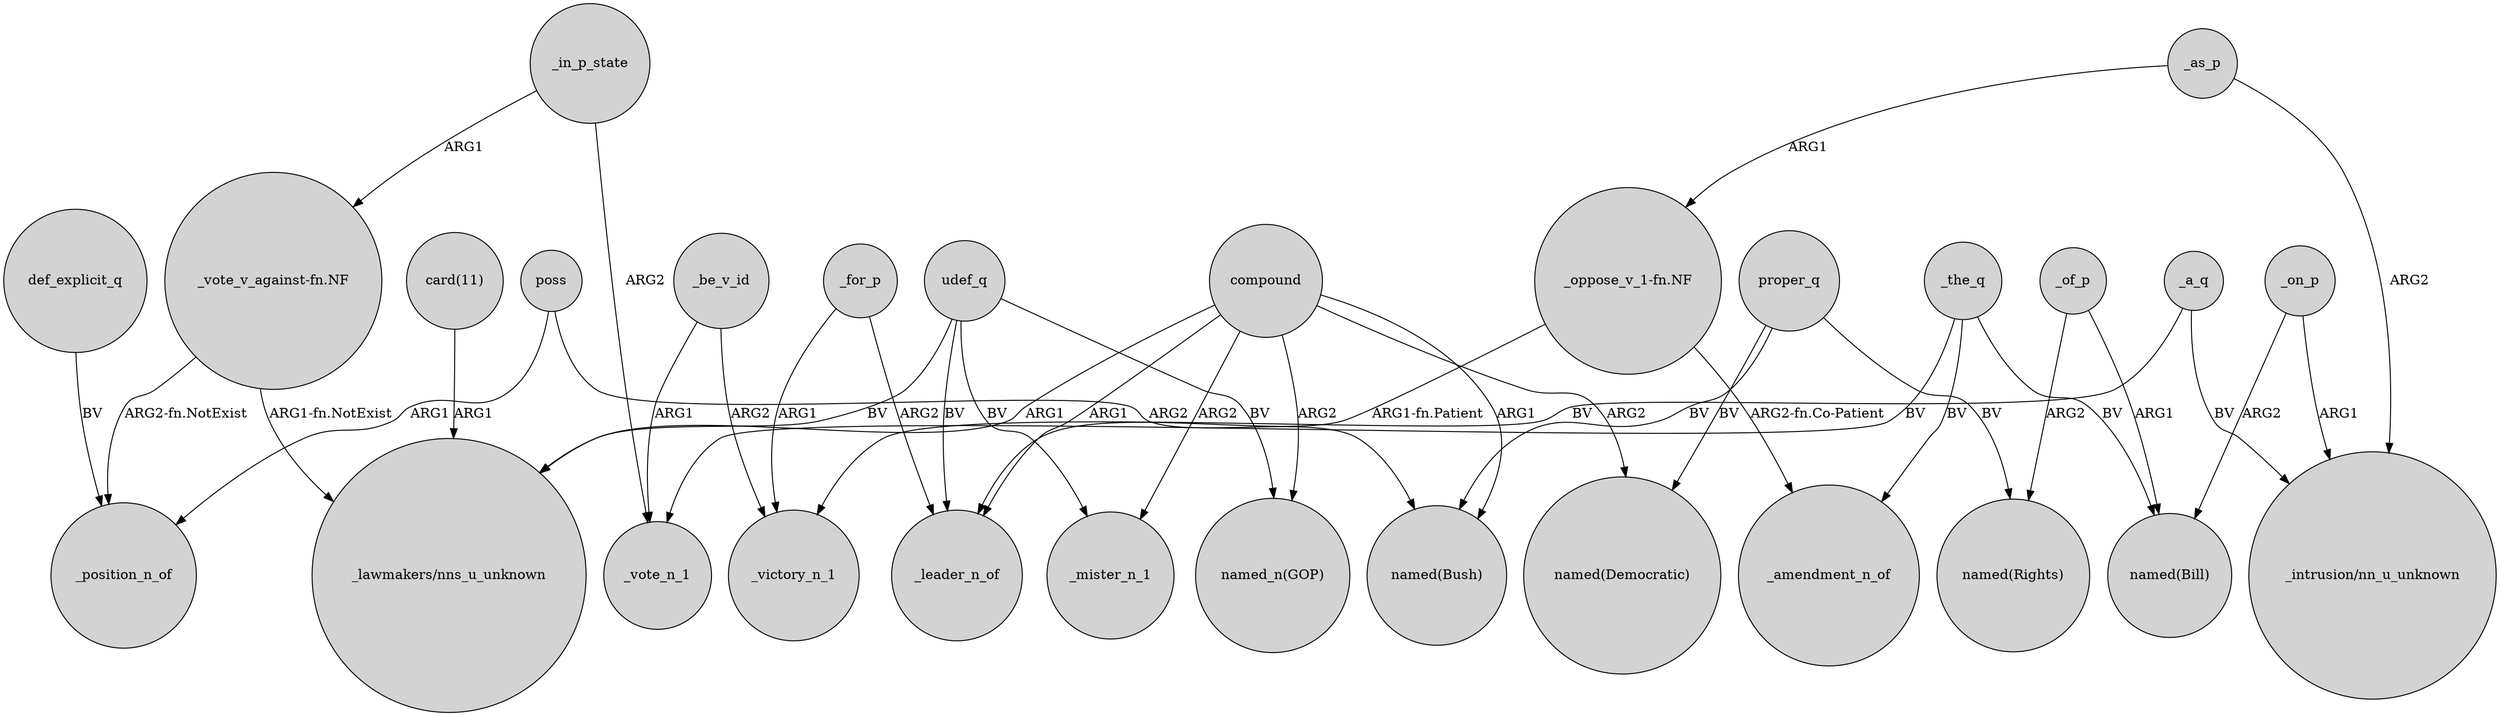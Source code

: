digraph {
	node [shape=circle style=filled]
	_a_q -> _victory_n_1 [label=BV]
	"_vote_v_against-fn.NF" -> _position_n_of [label="ARG2-fn.NotExist"]
	compound -> "_lawmakers/nns_u_unknown" [label=ARG1]
	_be_v_id -> _vote_n_1 [label=ARG1]
	udef_q -> "_lawmakers/nns_u_unknown" [label=BV]
	compound -> _mister_n_1 [label=ARG2]
	_in_p_state -> "_vote_v_against-fn.NF" [label=ARG1]
	"_oppose_v_1-fn.NF" -> _amendment_n_of [label="ARG2-fn.Co-Patient"]
	_as_p -> "_intrusion/nn_u_unknown" [label=ARG2]
	proper_q -> "named(Democratic)" [label=BV]
	_the_q -> _vote_n_1 [label=BV]
	udef_q -> _mister_n_1 [label=BV]
	poss -> "named(Bush)" [label=ARG2]
	compound -> _leader_n_of [label=ARG1]
	_a_q -> "_intrusion/nn_u_unknown" [label=BV]
	proper_q -> "named(Rights)" [label=BV]
	_the_q -> "named(Bill)" [label=BV]
	def_explicit_q -> _position_n_of [label=BV]
	udef_q -> "named_n(GOP)" [label=BV]
	_for_p -> _leader_n_of [label=ARG2]
	_for_p -> _victory_n_1 [label=ARG1]
	compound -> "named(Democratic)" [label=ARG2]
	"card(11)" -> "_lawmakers/nns_u_unknown" [label=ARG1]
	_of_p -> "named(Bill)" [label=ARG1]
	_be_v_id -> _victory_n_1 [label=ARG2]
	_in_p_state -> _vote_n_1 [label=ARG2]
	compound -> "named_n(GOP)" [label=ARG2]
	_as_p -> "_oppose_v_1-fn.NF" [label=ARG1]
	_on_p -> "_intrusion/nn_u_unknown" [label=ARG1]
	proper_q -> "named(Bush)" [label=BV]
	_on_p -> "named(Bill)" [label=ARG2]
	poss -> _position_n_of [label=ARG1]
	_of_p -> "named(Rights)" [label=ARG2]
	"_vote_v_against-fn.NF" -> "_lawmakers/nns_u_unknown" [label="ARG1-fn.NotExist"]
	"_oppose_v_1-fn.NF" -> _leader_n_of [label="ARG1-fn.Patient"]
	_the_q -> _amendment_n_of [label=BV]
	udef_q -> _leader_n_of [label=BV]
	compound -> "named(Bush)" [label=ARG1]
}
